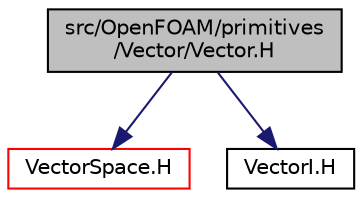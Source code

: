 digraph "src/OpenFOAM/primitives/Vector/Vector.H"
{
  bgcolor="transparent";
  edge [fontname="Helvetica",fontsize="10",labelfontname="Helvetica",labelfontsize="10"];
  node [fontname="Helvetica",fontsize="10",shape=record];
  Node1 [label="src/OpenFOAM/primitives\l/Vector/Vector.H",height=0.2,width=0.4,color="black", fillcolor="grey75", style="filled", fontcolor="black"];
  Node1 -> Node2 [color="midnightblue",fontsize="10",style="solid",fontname="Helvetica"];
  Node2 [label="VectorSpace.H",height=0.2,width=0.4,color="red",URL="$a09078.html"];
  Node1 -> Node3 [color="midnightblue",fontsize="10",style="solid",fontname="Helvetica"];
  Node3 [label="VectorI.H",height=0.2,width=0.4,color="black",URL="$a09071.html"];
}
